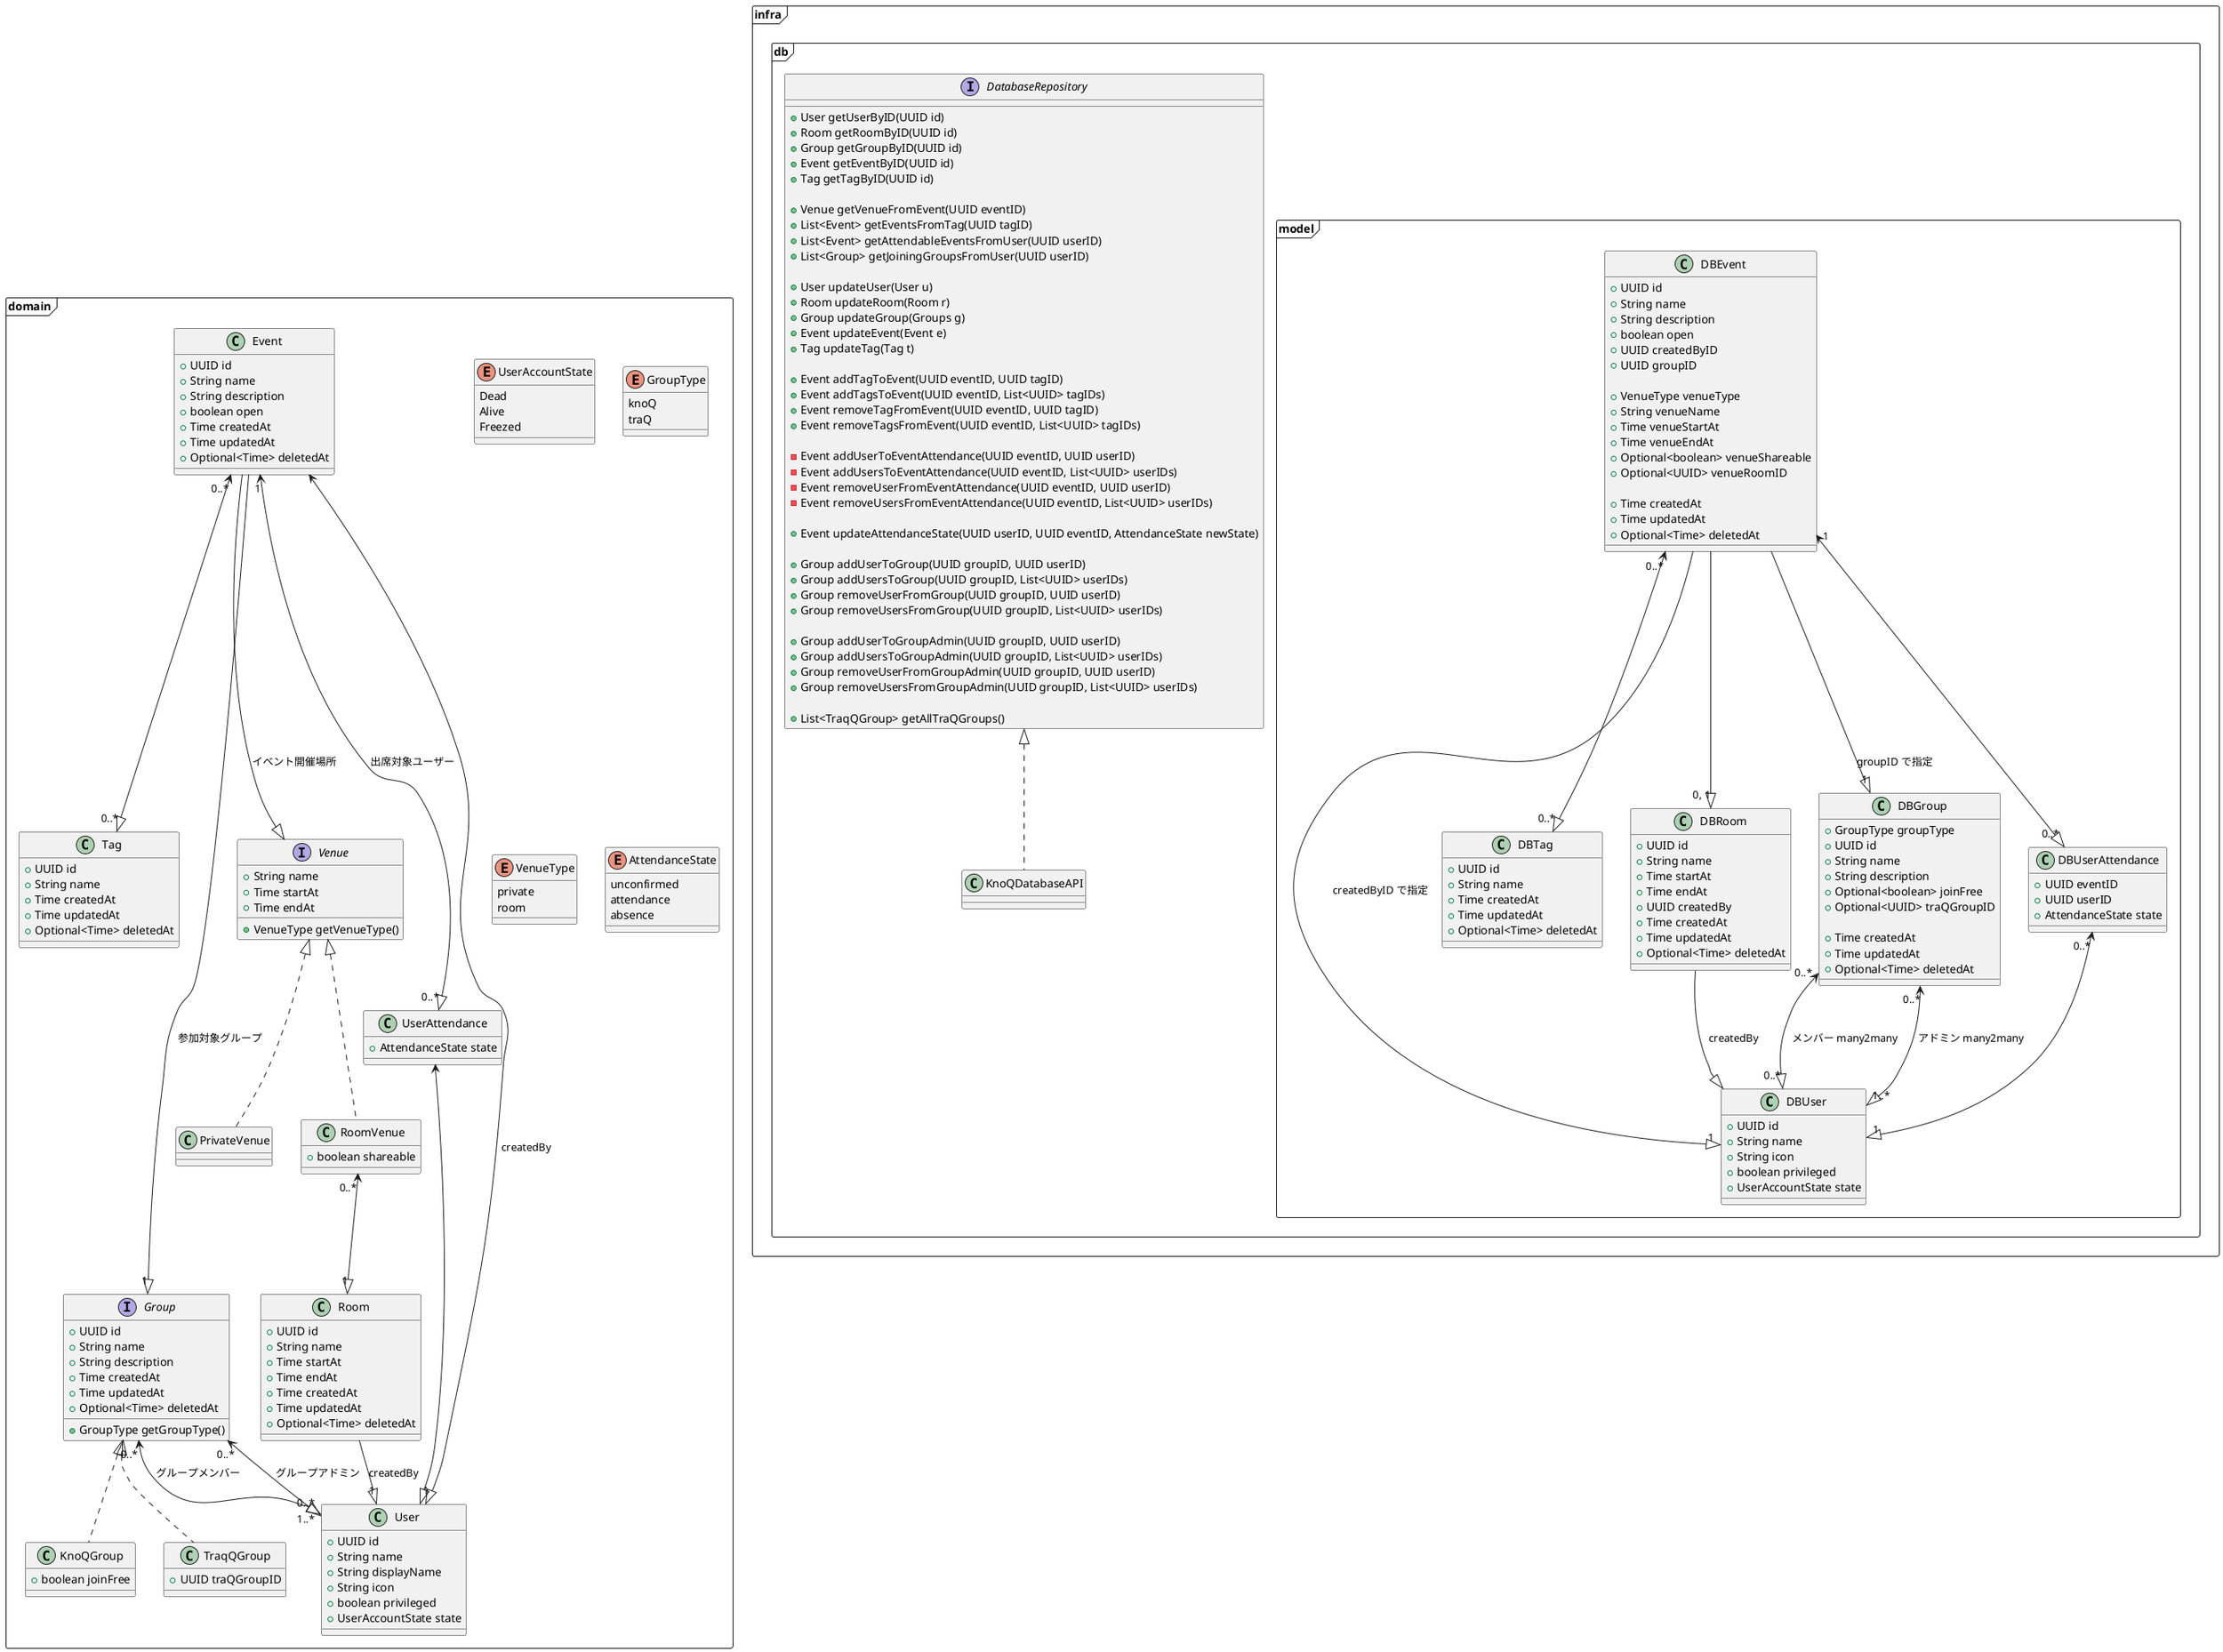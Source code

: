 @startuml backend

package domain <<Frame>> {
    enum UserAccountState {
        Dead
        Alive
        Freezed
    }

    class User {
        + UUID id
        + String name
        + String displayName
        + String icon
        + boolean privileged
        + UserAccountState state
    }

    class Tag {
        + UUID id
        + String name
        + Time createdAt
        + Time updatedAt
        + Optional<Time> deletedAt
    }

    class Room {
        + UUID id
        + String name
        + Time startAt
        + Time endAt
        + Time createdAt
        + Time updatedAt
        + Optional<Time> deletedAt
    }

    class Event {
        + UUID id
        + String name
        + String description
        ' グループ外の人でも参加できる
        + boolean open
        + Time createdAt
        + Time updatedAt
        + Optional<Time> deletedAt
    }

    enum GroupType {
        knoQ
        traQ
    }

    interface Group {
        + UUID id
        + String name
        + String description
        + Time createdAt
        + Time updatedAt
        + Optional<Time> deletedAt

        + GroupType getGroupType()
    }

    class KnoQGroup implements Group {
        + boolean joinFree
    }

    class TraqQGroup implements Group {
        + UUID traQGroupID
    }

    enum VenueType {
        private
        room
    }

    ' id はいらない．
    ' Venue 単体で指定することは想定していない (イベントありき)
    interface Venue {
        + String name
        + Time startAt
        + Time endAt

        + VenueType getVenueType()
    }

    ' Discord や Zoom など
    class PrivateVenue implements Venue {}

    ' Room
    class RoomVenue implements Venue {
        + boolean shareable
    }

' ここから内部クラス
    ' class EventTag {
    '     + boolean locked
    ' }

    enum AttendanceState {
        unconfirmed
        attendance
        absence
    }

    class UserAttendance {
        + AttendanceState state
    }
}

Event --|> "1" Group : 参加対象グループ

' Event <--|> "0..*" EventTag
' EventTag <--|> "1" Tag

Event "0..*" <--|> "0..*" Tag

Event --|> Venue : イベント開催場所

Event <--|> "1" User : createdBy

' Event.参加対象グループ のメンバーと同じであるべき
Event "1" <--|> "0..*" UserAttendance : 出席対象ユーザー

UserAttendance <--|> User

RoomVenue "0..*" <--|> "1" Room

Room --|> "1" User : createdBy

Group "0..*" <--|> "0..*" User : グループメンバー
Group "0..*" <--|> "1..*" User : グループアドミン

package infra <<Frame>> {

package db <<Frame>> {

    interface DatabaseRepository {
        + User getUserByID(UUID id)
        + Room getRoomByID(UUID id)
        + Group getGroupByID(UUID id)
        + Event getEventByID(UUID id)
        + Tag getTagByID(UUID id)

        + Venue getVenueFromEvent(UUID eventID)
        + List<Event> getEventsFromTag(UUID tagID)
        + List<Event> getAttendableEventsFromUser(UUID userID)
        + List<Group> getJoiningGroupsFromUser(UUID userID)

        + User updateUser(User u)
        + Room updateRoom(Room r)
        + Group updateGroup(Groups g)
        + Event updateEvent(Event e)
        + Tag updateTag(Tag t)

        ' EventTag
        + Event addTagToEvent(UUID eventID, UUID tagID)
        + Event addTagsToEvent(UUID eventID, List<UUID> tagIDs)
        + Event removeTagFromEvent(UUID eventID, UUID tagID)
        + Event removeTagsFromEvent(UUID eventID, List<UUID> tagIDs)

        ' イベント作成時， 更新時， グループメンバー変更時等にのみ呼ばれるべき．
        ' これを web API で直接動かせはしない
        ' EventAttendance 作成時は unconfirmed
        - Event addUserToEventAttendance(UUID eventID, UUID userID)
        - Event addUsersToEventAttendance(UUID eventID, List<UUID> userIDs)
        - Event removeUserFromEventAttendance(UUID eventID, UUID userID)
        - Event removeUsersFromEventAttendance(UUID eventID, List<UUID> userIDs)

        + Event updateAttendanceState(UUID userID, UUID eventID, AttendanceState newState)

        ' knoQ オリジナルのグループに対してのみ
        + Group addUserToGroup(UUID groupID, UUID userID)
        + Group addUsersToGroup(UUID groupID, List<UUID> userIDs)
        + Group removeUserFromGroup(UUID groupID, UUID userID)
        + Group removeUsersFromGroup(UUID groupID, List<UUID> userIDs)

        + Group addUserToGroupAdmin(UUID groupID, UUID userID)
        + Group addUsersToGroupAdmin(UUID groupID, List<UUID> userIDs)
        + Group removeUserFromGroupAdmin(UUID groupID, UUID userID)
        + Group removeUsersFromGroupAdmin(UUID groupID, List<UUID> userIDs)

        + List<TraqQGroup> getAllTraQGroups()
    }

    class KnoQDatabaseAPI implements DatabaseRepository {
    }

package model <<Frame>> {
    class DBUser {
        + UUID id
        + String name
        + String icon
        + boolean privileged
        + UserAccountState state
    }

    class DBTag {
        + UUID id
        + String name
        + Time createdAt
        + Time updatedAt
        + Optional<Time> deletedAt
    }

    class DBRoom {
        + UUID id
        + String name
        + Time startAt
        + Time endAt
        + UUID createdBy
        + Time createdAt
        + Time updatedAt
        + Optional<Time> deletedAt
    }

    class DBGroup {
        + GroupType groupType
        + UUID id
        + String name
        + String description
        ' groupType が knoQ のときのみ値がある
        + Optional<boolean> joinFree
        ' groupType が traQ のときのみ値がある
        + Optional<UUID> traQGroupID

        + Time createdAt
        + Time updatedAt
        + Optional<Time> deletedAt
    }

    ' Event with Venue
    class DBEvent {
        + UUID id
        + String name
        + String description
        + boolean open
        + UUID createdByID
        + UUID groupID

        + VenueType venueType
        + String venueName
        + Time venueStartAt
        + Time venueEndAt
        + Optional<boolean> venueShareable
        + Optional<UUID> venueRoomID

        + Time createdAt
        + Time updatedAt
        + Optional<Time> deletedAt
    }

    ' class DBEventTag {
    '     + UUID eventID
    '     + UUID tagID
    '     + boolean locked
    ' }

    class DBUserAttendance {
        + UUID eventID
        + UUID userID
        + AttendanceState state
    }
}

}

}

DBRoom --|> DBUser : createdBy

' ある種の many to many．
' 出欠状態 (AttendanceState) を保持する必要があるため gorm の many2many は使用できない
DBUserAttendance "0..*" <--|> "1" DBUser
DBEvent "1" <--|> "0..*" DBUserAttendance

' DBEventTag "0..*" <--|> "1" DBTag
' DBEvent <--|> "0..*" DBEventTag

DBEvent "0..*" <--|> "0..*" DBTag

' venueType が room の場合のみ 1
DBEvent --|> "0, 1" DBRoom

DBEvent --|> "1" DBUser : createdByID で指定

DBEvent --|> "1" DBGroup : groupID で指定

' 定期的に traQ の api を叩いてこれを更新する必要がある
DBGroup "0..*" <--|> "0..*" DBUser : メンバー many2many
DBGroup "0..*" <--|> "1..*" DBUser : アドミン many2many



@enduml